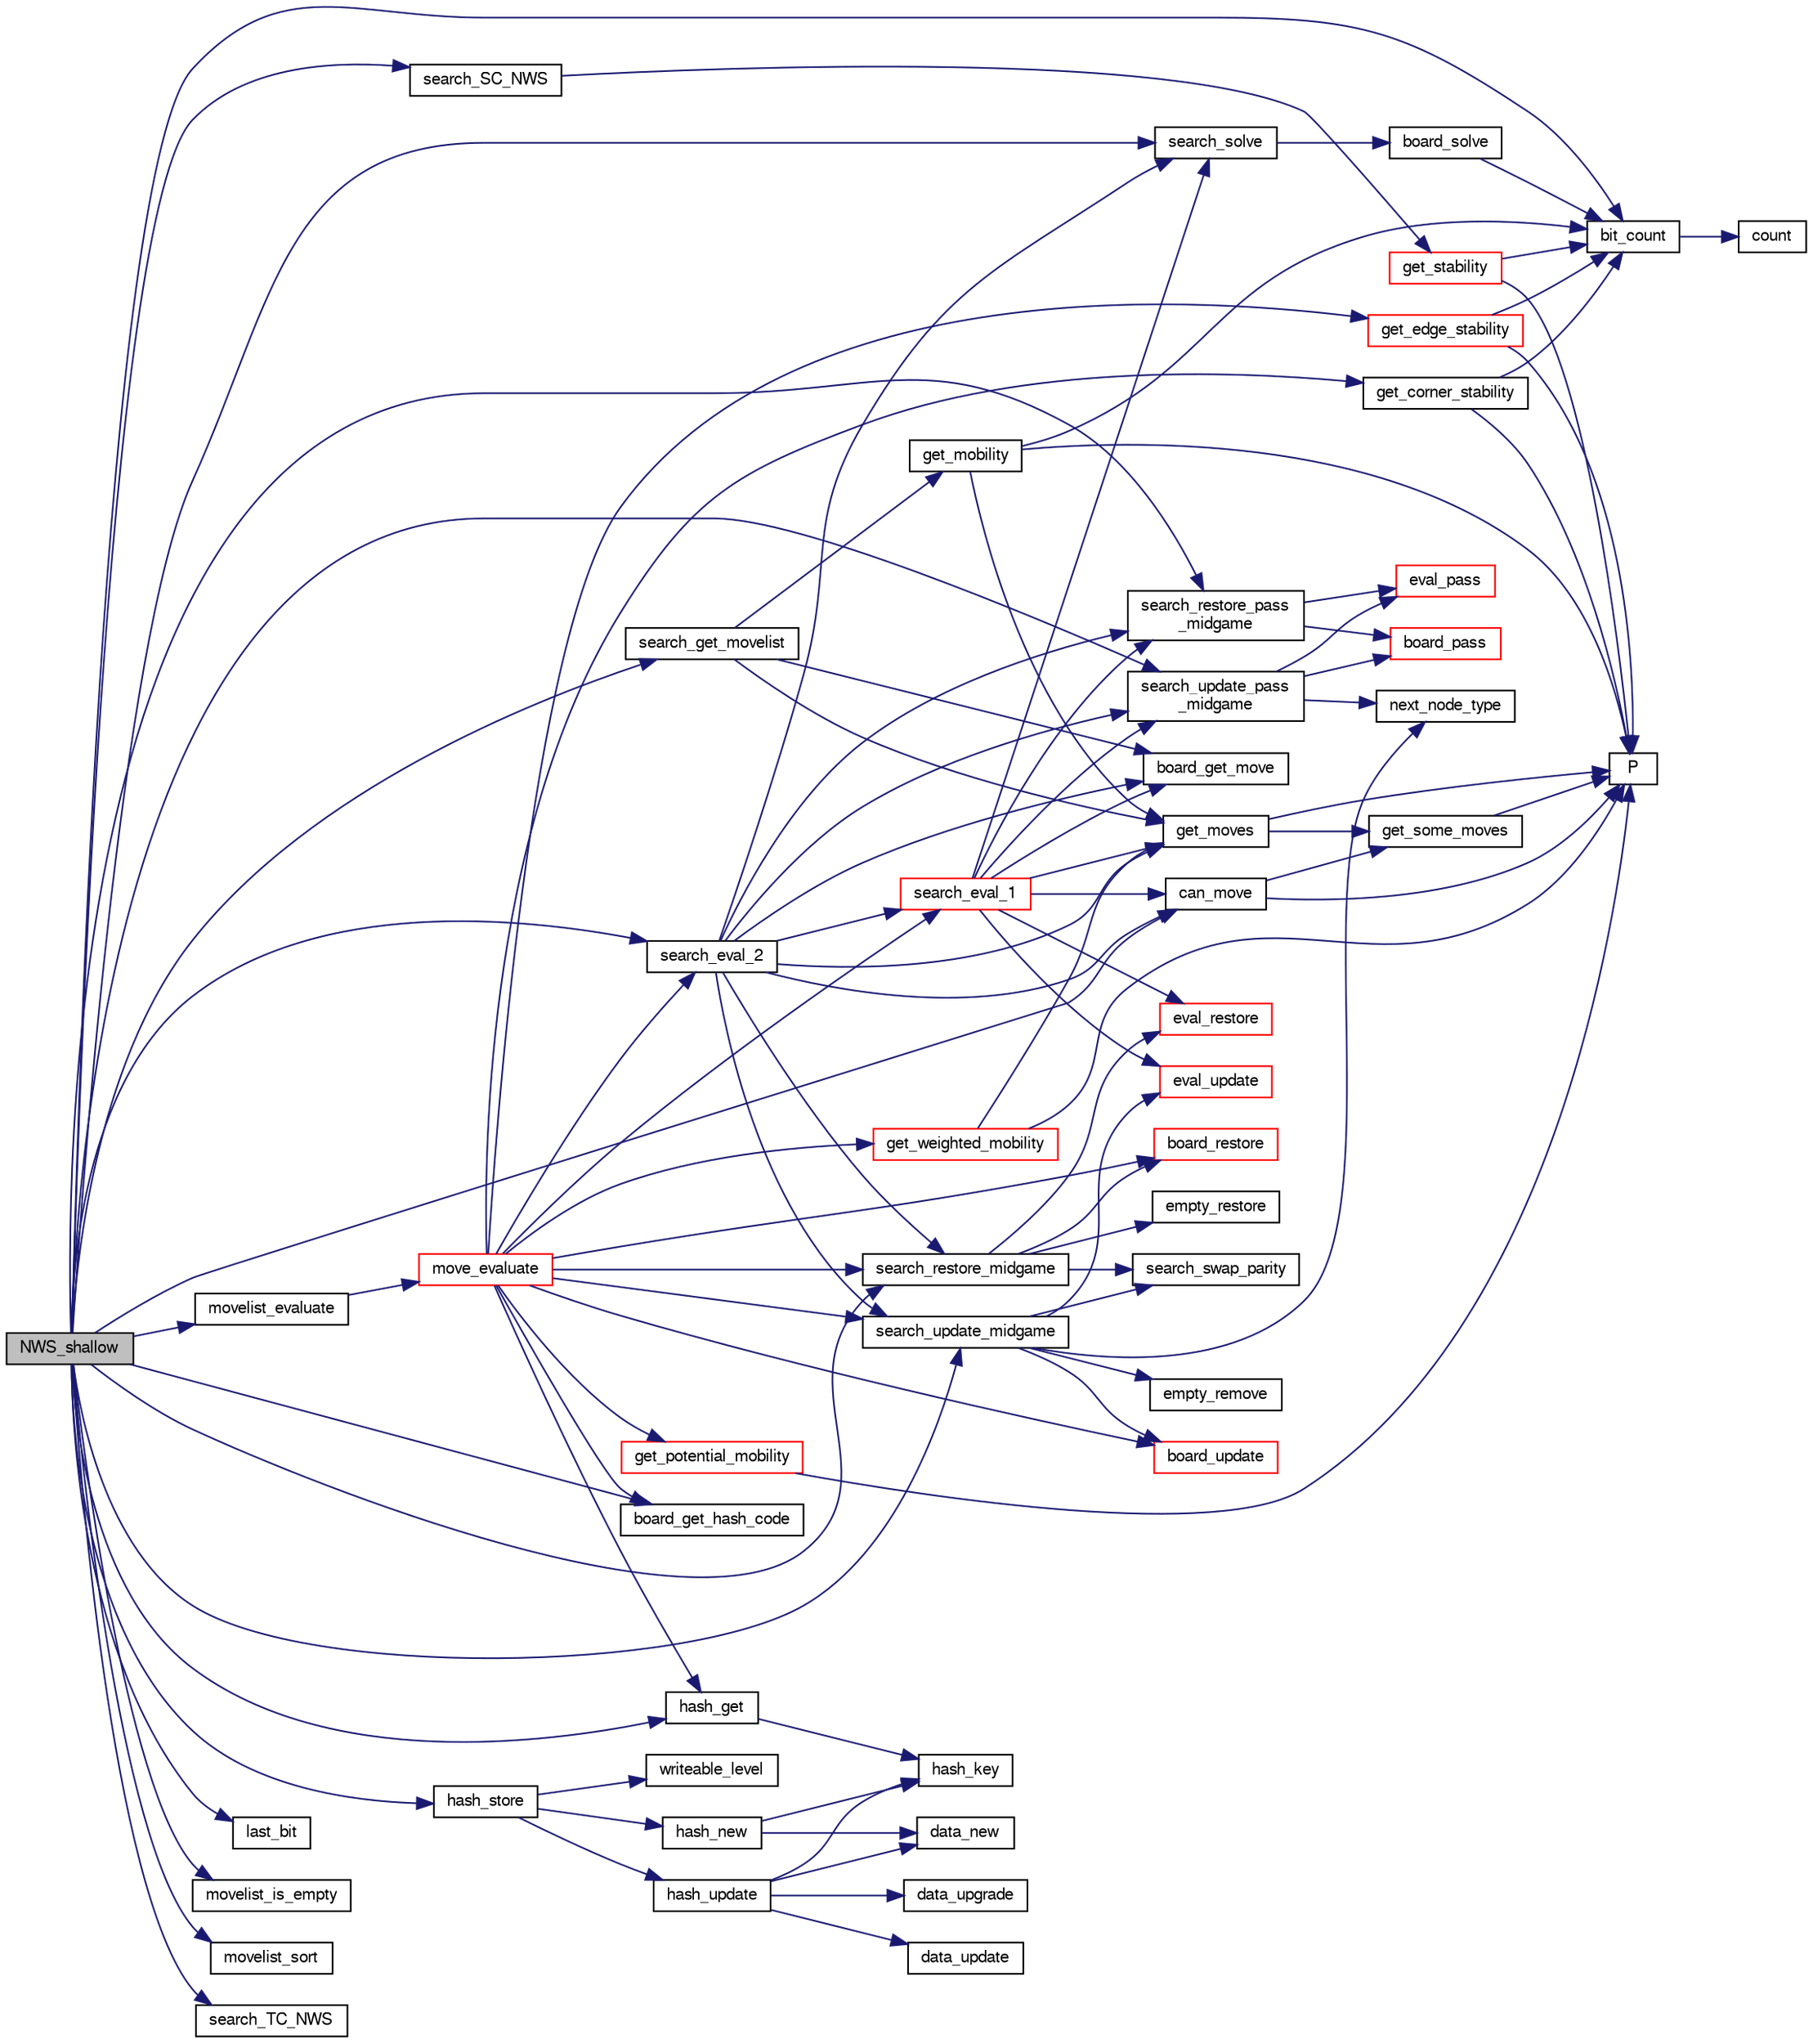 digraph "NWS_shallow"
{
 // LATEX_PDF_SIZE
  bgcolor="transparent";
  edge [fontname="FreeSans",fontsize="10",labelfontname="FreeSans",labelfontsize="10"];
  node [fontname="FreeSans",fontsize="10",shape=record];
  rankdir="LR";
  Node1 [label="NWS_shallow",height=0.2,width=0.4,color="black", fillcolor="grey75", style="filled", fontcolor="black",tooltip="Evaluate a midgame position with a Null Window Search algorithm."];
  Node1 -> Node2 [color="midnightblue",fontsize="10",style="solid",fontname="FreeSans"];
  Node2 [label="bit_count",height=0.2,width=0.4,color="black",URL="$bit_8c.html#a830fec0a90989da1f1900ff609b92167",tooltip="Count the number of bits set to one in an unsigned long long."];
  Node2 -> Node3 [color="midnightblue",fontsize="10",style="solid",fontname="FreeSans"];
  Node3 [label="count",height=0.2,width=0.4,color="black",URL="$generate__flip_8c.html#a1a1d6a2cdbded5c35040f6555e948770",tooltip=" "];
  Node1 -> Node4 [color="midnightblue",fontsize="10",style="solid",fontname="FreeSans"];
  Node4 [label="board_get_hash_code",height=0.2,width=0.4,color="black",URL="$board_8c.html#a0e6cff6e714bcb714e2b9b2d7b9fbec6",tooltip="Compute a hash code."];
  Node1 -> Node5 [color="midnightblue",fontsize="10",style="solid",fontname="FreeSans"];
  Node5 [label="can_move",height=0.2,width=0.4,color="black",URL="$board_8c.html#ae1a532d6eaa0e55357d0f4b9cd659b88",tooltip="Check if a player can move."];
  Node5 -> Node6 [color="midnightblue",fontsize="10",style="solid",fontname="FreeSans"];
  Node6 [label="get_some_moves",height=0.2,width=0.4,color="black",URL="$board_8c.html#a5db071e3e4d26a0b7d6425bb6333dd7f",tooltip="Get a part of the moves."];
  Node6 -> Node7 [color="midnightblue",fontsize="10",style="solid",fontname="FreeSans"];
  Node7 [label="P",height=0.2,width=0.4,color="black",URL="$generate__flip_8c.html#a11481f01e169aee1117c83a352c22222",tooltip=" "];
  Node5 -> Node7 [color="midnightblue",fontsize="10",style="solid",fontname="FreeSans"];
  Node1 -> Node8 [color="midnightblue",fontsize="10",style="solid",fontname="FreeSans"];
  Node8 [label="hash_get",height=0.2,width=0.4,color="black",URL="$hash-lock-free_8c.html#a6f54ce833279fec9ac110dcce45565ad",tooltip="Find an hash table entry according to the evaluated board hash codes."];
  Node8 -> Node9 [color="midnightblue",fontsize="10",style="solid",fontname="FreeSans"];
  Node9 [label="hash_key",height=0.2,width=0.4,color="black",URL="$hash-lock-free_8c.html#aeafd0b4e6665b357afcff5dd30723c15",tooltip="Transform hash data into a 64 bits key."];
  Node1 -> Node10 [color="midnightblue",fontsize="10",style="solid",fontname="FreeSans"];
  Node10 [label="hash_store",height=0.2,width=0.4,color="black",URL="$hash-lock-free_8c.html#ae70e5c17e3d2cf7fb49e085be7092843",tooltip="Store an hashtable item."];
  Node10 -> Node11 [color="midnightblue",fontsize="10",style="solid",fontname="FreeSans"];
  Node11 [label="hash_new",height=0.2,width=0.4,color="black",URL="$hash-lock-free_8c.html#ad5221370b52335bbd99bc7032f212481",tooltip="Initialize a new hash table item."];
  Node11 -> Node12 [color="midnightblue",fontsize="10",style="solid",fontname="FreeSans"];
  Node12 [label="data_new",height=0.2,width=0.4,color="black",URL="$hash-lock-free_8c.html#a2b54fb82510eda54054d5b44a706f566",tooltip=" "];
  Node11 -> Node9 [color="midnightblue",fontsize="10",style="solid",fontname="FreeSans"];
  Node10 -> Node13 [color="midnightblue",fontsize="10",style="solid",fontname="FreeSans"];
  Node13 [label="hash_update",height=0.2,width=0.4,color="black",URL="$hash-lock-free_8c.html#a8cd45c12c1c253e7c40e12dd2b3a310c",tooltip="update the hash entry"];
  Node13 -> Node12 [color="midnightblue",fontsize="10",style="solid",fontname="FreeSans"];
  Node13 -> Node14 [color="midnightblue",fontsize="10",style="solid",fontname="FreeSans"];
  Node14 [label="data_update",height=0.2,width=0.4,color="black",URL="$hash-lock-free_8c.html#a47753cf3fd941538e52cd282b3d49e20",tooltip="update an hash table item."];
  Node13 -> Node15 [color="midnightblue",fontsize="10",style="solid",fontname="FreeSans"];
  Node15 [label="data_upgrade",height=0.2,width=0.4,color="black",URL="$hash-lock-free_8c.html#a88da9c021a86d5958925d7cca64920f3",tooltip="Upgrade an hash table item."];
  Node13 -> Node9 [color="midnightblue",fontsize="10",style="solid",fontname="FreeSans"];
  Node10 -> Node16 [color="midnightblue",fontsize="10",style="solid",fontname="FreeSans"];
  Node16 [label="writeable_level",height=0.2,width=0.4,color="black",URL="$hash-lock-free_8c.html#aa41c220979591f6be05f9c30fae53261",tooltip="make a level from date, cost, depth & selectivity."];
  Node1 -> Node17 [color="midnightblue",fontsize="10",style="solid",fontname="FreeSans"];
  Node17 [label="last_bit",height=0.2,width=0.4,color="black",URL="$bit_8c.html#ad47d9158c952a78b9602c699ab6ece49",tooltip="Search the last bit set (same as log2())."];
  Node1 -> Node18 [color="midnightblue",fontsize="10",style="solid",fontname="FreeSans"];
  Node18 [label="movelist_evaluate",height=0.2,width=0.4,color="black",URL="$move_8c.html#a9b4b1c7be1b237198713f0355f60fe28",tooltip="Evaluate a list of move in order to sort it."];
  Node18 -> Node19 [color="midnightblue",fontsize="10",style="solid",fontname="FreeSans"];
  Node19 [label="move_evaluate",height=0.2,width=0.4,color="red",URL="$move_8c.html#a57eefc66553dd853ba6a21d3d6abb3e0",tooltip="Evaluate a list of move."];
  Node19 -> Node4 [color="midnightblue",fontsize="10",style="solid",fontname="FreeSans"];
  Node19 -> Node20 [color="midnightblue",fontsize="10",style="solid",fontname="FreeSans"];
  Node20 [label="board_restore",height=0.2,width=0.4,color="red",URL="$board_8c.html#a101af447b84baa302b94c56822618f22",tooltip="Restore a board."];
  Node19 -> Node27 [color="midnightblue",fontsize="10",style="solid",fontname="FreeSans"];
  Node27 [label="board_update",height=0.2,width=0.4,color="red",URL="$board_8c.html#a2d24dea46d67d71b1d9fe9f515d8d675",tooltip="Update a board."];
  Node19 -> Node28 [color="midnightblue",fontsize="10",style="solid",fontname="FreeSans"];
  Node28 [label="get_corner_stability",height=0.2,width=0.4,color="black",URL="$board_8c.html#a4ba3d3df11c990f611a51091c0e8b551",tooltip="Estimate corner stability."];
  Node28 -> Node2 [color="midnightblue",fontsize="10",style="solid",fontname="FreeSans"];
  Node28 -> Node7 [color="midnightblue",fontsize="10",style="solid",fontname="FreeSans"];
  Node19 -> Node29 [color="midnightblue",fontsize="10",style="solid",fontname="FreeSans"];
  Node29 [label="get_edge_stability",height=0.2,width=0.4,color="red",URL="$board_8c.html#a75734142c7056ea6b146890479c7138e",tooltip="Estimate the stability of edges."];
  Node29 -> Node2 [color="midnightblue",fontsize="10",style="solid",fontname="FreeSans"];
  Node29 -> Node7 [color="midnightblue",fontsize="10",style="solid",fontname="FreeSans"];
  Node19 -> Node31 [color="midnightblue",fontsize="10",style="solid",fontname="FreeSans"];
  Node31 [label="get_potential_mobility",height=0.2,width=0.4,color="red",URL="$board_8c.html#a37c8260983ce689a39ff729aa847e5be",tooltip="Get potential mobility."];
  Node31 -> Node7 [color="midnightblue",fontsize="10",style="solid",fontname="FreeSans"];
  Node19 -> Node35 [color="midnightblue",fontsize="10",style="solid",fontname="FreeSans"];
  Node35 [label="get_weighted_mobility",height=0.2,width=0.4,color="red",URL="$board_8c.html#a90d4175b14d6048aa01ee0daa59be762",tooltip=" "];
  Node35 -> Node25 [color="midnightblue",fontsize="10",style="solid",fontname="FreeSans"];
  Node25 [label="get_moves",height=0.2,width=0.4,color="black",URL="$board_8c.html#a7610dc936a6aea22b3c5e162f722a7a1",tooltip="Get legal moves."];
  Node25 -> Node6 [color="midnightblue",fontsize="10",style="solid",fontname="FreeSans"];
  Node25 -> Node7 [color="midnightblue",fontsize="10",style="solid",fontname="FreeSans"];
  Node35 -> Node7 [color="midnightblue",fontsize="10",style="solid",fontname="FreeSans"];
  Node19 -> Node8 [color="midnightblue",fontsize="10",style="solid",fontname="FreeSans"];
  Node19 -> Node42 [color="midnightblue",fontsize="10",style="solid",fontname="FreeSans"];
  Node42 [label="search_eval_1",height=0.2,width=0.4,color="red",URL="$midgame_8c.html#ae085ffe39e7d27dc023bb239e057366f",tooltip="Evaluate a position at depth 1."];
  Node42 -> Node41 [color="midnightblue",fontsize="10",style="solid",fontname="FreeSans"];
  Node41 [label="board_get_move",height=0.2,width=0.4,color="black",URL="$board_8c.html#a3b5748c109770fe228ea15b562c0f113",tooltip="Compute a move."];
  Node42 -> Node5 [color="midnightblue",fontsize="10",style="solid",fontname="FreeSans"];
  Node42 -> Node43 [color="midnightblue",fontsize="10",style="solid",fontname="FreeSans"];
  Node43 [label="eval_restore",height=0.2,width=0.4,color="red",URL="$eval_8c.html#a47d0f0cdcb0c100320ff775abe5fc9cb",tooltip=" "];
  Node42 -> Node47 [color="midnightblue",fontsize="10",style="solid",fontname="FreeSans"];
  Node47 [label="eval_update",height=0.2,width=0.4,color="red",URL="$eval_8c.html#a6853f4557f9dca046a2e75cddf99d9d6",tooltip=" "];
  Node42 -> Node25 [color="midnightblue",fontsize="10",style="solid",fontname="FreeSans"];
  Node42 -> Node50 [color="midnightblue",fontsize="10",style="solid",fontname="FreeSans"];
  Node50 [label="search_restore_pass\l_midgame",height=0.2,width=0.4,color="black",URL="$search_8c.html#a5e9707f0c579c46996fba87fedecb58c",tooltip="Update the search state after a passing move."];
  Node50 -> Node51 [color="midnightblue",fontsize="10",style="solid",fontname="FreeSans"];
  Node51 [label="board_pass",height=0.2,width=0.4,color="red",URL="$board_8c.html#ac353cc1821e12d2aeba8eefe5cf92b46",tooltip="Passing move."];
  Node50 -> Node52 [color="midnightblue",fontsize="10",style="solid",fontname="FreeSans"];
  Node52 [label="eval_pass",height=0.2,width=0.4,color="red",URL="$eval_8c.html#a54d97c10d4a1ef7d97c16266b3679fe7",tooltip="Update/Restore the features after a passing move."];
  Node42 -> Node53 [color="midnightblue",fontsize="10",style="solid",fontname="FreeSans"];
  Node53 [label="search_solve",height=0.2,width=0.4,color="black",URL="$endgame_8c.html#a94a89fc327a63ea97d5e30c7c981a2aa",tooltip="Get the final score."];
  Node53 -> Node54 [color="midnightblue",fontsize="10",style="solid",fontname="FreeSans"];
  Node54 [label="board_solve",height=0.2,width=0.4,color="black",URL="$endgame_8c.html#a5141642bcda4dd304ddc0b534183e2ba",tooltip="Get the final score."];
  Node54 -> Node2 [color="midnightblue",fontsize="10",style="solid",fontname="FreeSans"];
  Node42 -> Node55 [color="midnightblue",fontsize="10",style="solid",fontname="FreeSans"];
  Node55 [label="search_update_pass\l_midgame",height=0.2,width=0.4,color="black",URL="$search_8c.html#af34e8681551a63ca25390b3c87bbf9f7",tooltip="Update the search state after a passing move."];
  Node55 -> Node51 [color="midnightblue",fontsize="10",style="solid",fontname="FreeSans"];
  Node55 -> Node52 [color="midnightblue",fontsize="10",style="solid",fontname="FreeSans"];
  Node55 -> Node56 [color="midnightblue",fontsize="10",style="solid",fontname="FreeSans"];
  Node56 [label="next_node_type",height=0.2,width=0.4,color="black",URL="$search_8h.html#a105284e61bfef13f895ff6ed283771a1",tooltip=" "];
  Node19 -> Node40 [color="midnightblue",fontsize="10",style="solid",fontname="FreeSans"];
  Node40 [label="search_eval_2",height=0.2,width=0.4,color="black",URL="$midgame_8c.html#a0092a1393b937f326dfa91ff24c7f72a",tooltip="Evaluate a position at depth 2."];
  Node40 -> Node41 [color="midnightblue",fontsize="10",style="solid",fontname="FreeSans"];
  Node40 -> Node5 [color="midnightblue",fontsize="10",style="solid",fontname="FreeSans"];
  Node40 -> Node25 [color="midnightblue",fontsize="10",style="solid",fontname="FreeSans"];
  Node40 -> Node42 [color="midnightblue",fontsize="10",style="solid",fontname="FreeSans"];
  Node40 -> Node57 [color="midnightblue",fontsize="10",style="solid",fontname="FreeSans"];
  Node57 [label="search_restore_midgame",height=0.2,width=0.4,color="black",URL="$search_8c.html#a8ee87f18a6108894aecb6f0cda99fcf8",tooltip="Restore the search state as before a move."];
  Node57 -> Node20 [color="midnightblue",fontsize="10",style="solid",fontname="FreeSans"];
  Node57 -> Node58 [color="midnightblue",fontsize="10",style="solid",fontname="FreeSans"];
  Node58 [label="empty_restore",height=0.2,width=0.4,color="black",URL="$empty_8h.html#a8579693b2c3b88afbbcc7dcaaa67e6dd",tooltip="restore the list of empty squares"];
  Node57 -> Node43 [color="midnightblue",fontsize="10",style="solid",fontname="FreeSans"];
  Node57 -> Node59 [color="midnightblue",fontsize="10",style="solid",fontname="FreeSans"];
  Node59 [label="search_swap_parity",height=0.2,width=0.4,color="black",URL="$search_8c.html#a02f1f5486b7784207d7603ee5c1565e8",tooltip="Change parity."];
  Node40 -> Node50 [color="midnightblue",fontsize="10",style="solid",fontname="FreeSans"];
  Node40 -> Node53 [color="midnightblue",fontsize="10",style="solid",fontname="FreeSans"];
  Node40 -> Node60 [color="midnightblue",fontsize="10",style="solid",fontname="FreeSans"];
  Node60 [label="search_update_midgame",height=0.2,width=0.4,color="black",URL="$search_8c.html#a985ef3449348437e273c1d5c74ae74f6",tooltip="Update the search state after a move."];
  Node60 -> Node27 [color="midnightblue",fontsize="10",style="solid",fontname="FreeSans"];
  Node60 -> Node61 [color="midnightblue",fontsize="10",style="solid",fontname="FreeSans"];
  Node61 [label="empty_remove",height=0.2,width=0.4,color="black",URL="$empty_8h.html#a4d3f9319d815531d93d31d817f3533bb",tooltip="remove an empty square from the list."];
  Node60 -> Node47 [color="midnightblue",fontsize="10",style="solid",fontname="FreeSans"];
  Node60 -> Node56 [color="midnightblue",fontsize="10",style="solid",fontname="FreeSans"];
  Node60 -> Node59 [color="midnightblue",fontsize="10",style="solid",fontname="FreeSans"];
  Node40 -> Node55 [color="midnightblue",fontsize="10",style="solid",fontname="FreeSans"];
  Node19 -> Node57 [color="midnightblue",fontsize="10",style="solid",fontname="FreeSans"];
  Node19 -> Node60 [color="midnightblue",fontsize="10",style="solid",fontname="FreeSans"];
  Node1 -> Node38 [color="midnightblue",fontsize="10",style="solid",fontname="FreeSans"];
  Node38 [label="movelist_is_empty",height=0.2,width=0.4,color="black",URL="$move_8c.html#a13dc373d7c20c99db5dfbc1b70e20d15",tooltip="Check if the list is empty."];
  Node1 -> Node39 [color="midnightblue",fontsize="10",style="solid",fontname="FreeSans"];
  Node39 [label="movelist_sort",height=0.2,width=0.4,color="black",URL="$move_8c.html#a38bfc9e186591a76e2b3c673075effd3",tooltip="Sort all moves."];
  Node1 -> Node40 [color="midnightblue",fontsize="10",style="solid",fontname="FreeSans"];
  Node1 -> Node62 [color="midnightblue",fontsize="10",style="solid",fontname="FreeSans"];
  Node62 [label="search_get_movelist",height=0.2,width=0.4,color="black",URL="$search_8c.html#a507955218cafd96b85d29981f3ea6f8d",tooltip="Get a list of legal moves."];
  Node62 -> Node41 [color="midnightblue",fontsize="10",style="solid",fontname="FreeSans"];
  Node62 -> Node24 [color="midnightblue",fontsize="10",style="solid",fontname="FreeSans"];
  Node24 [label="get_mobility",height=0.2,width=0.4,color="black",URL="$board_8c.html#a7509639c4e49c56fe83b3d978580ed42",tooltip="Count legal moves."];
  Node24 -> Node2 [color="midnightblue",fontsize="10",style="solid",fontname="FreeSans"];
  Node24 -> Node25 [color="midnightblue",fontsize="10",style="solid",fontname="FreeSans"];
  Node24 -> Node7 [color="midnightblue",fontsize="10",style="solid",fontname="FreeSans"];
  Node62 -> Node25 [color="midnightblue",fontsize="10",style="solid",fontname="FreeSans"];
  Node1 -> Node57 [color="midnightblue",fontsize="10",style="solid",fontname="FreeSans"];
  Node1 -> Node50 [color="midnightblue",fontsize="10",style="solid",fontname="FreeSans"];
  Node1 -> Node67 [color="midnightblue",fontsize="10",style="solid",fontname="FreeSans"];
  Node67 [label="search_SC_NWS",height=0.2,width=0.4,color="black",URL="$search_8c.html#afb7a2b1fa945dd8f14a8e56639fde259",tooltip="Stability Cutoff (TC)."];
  Node67 -> Node64 [color="midnightblue",fontsize="10",style="solid",fontname="FreeSans"];
  Node64 [label="get_stability",height=0.2,width=0.4,color="red",URL="$board_8c.html#a60e2b7416c26d30fd43e091c954d43b8",tooltip="Estimate the stability."];
  Node64 -> Node2 [color="midnightblue",fontsize="10",style="solid",fontname="FreeSans"];
  Node64 -> Node7 [color="midnightblue",fontsize="10",style="solid",fontname="FreeSans"];
  Node1 -> Node53 [color="midnightblue",fontsize="10",style="solid",fontname="FreeSans"];
  Node1 -> Node68 [color="midnightblue",fontsize="10",style="solid",fontname="FreeSans"];
  Node68 [label="search_TC_NWS",height=0.2,width=0.4,color="black",URL="$search_8c.html#a1df9af0edd9d96eb16b7ade51a96dbf4",tooltip="Transposition Cutoff (TC)."];
  Node1 -> Node60 [color="midnightblue",fontsize="10",style="solid",fontname="FreeSans"];
  Node1 -> Node55 [color="midnightblue",fontsize="10",style="solid",fontname="FreeSans"];
}

